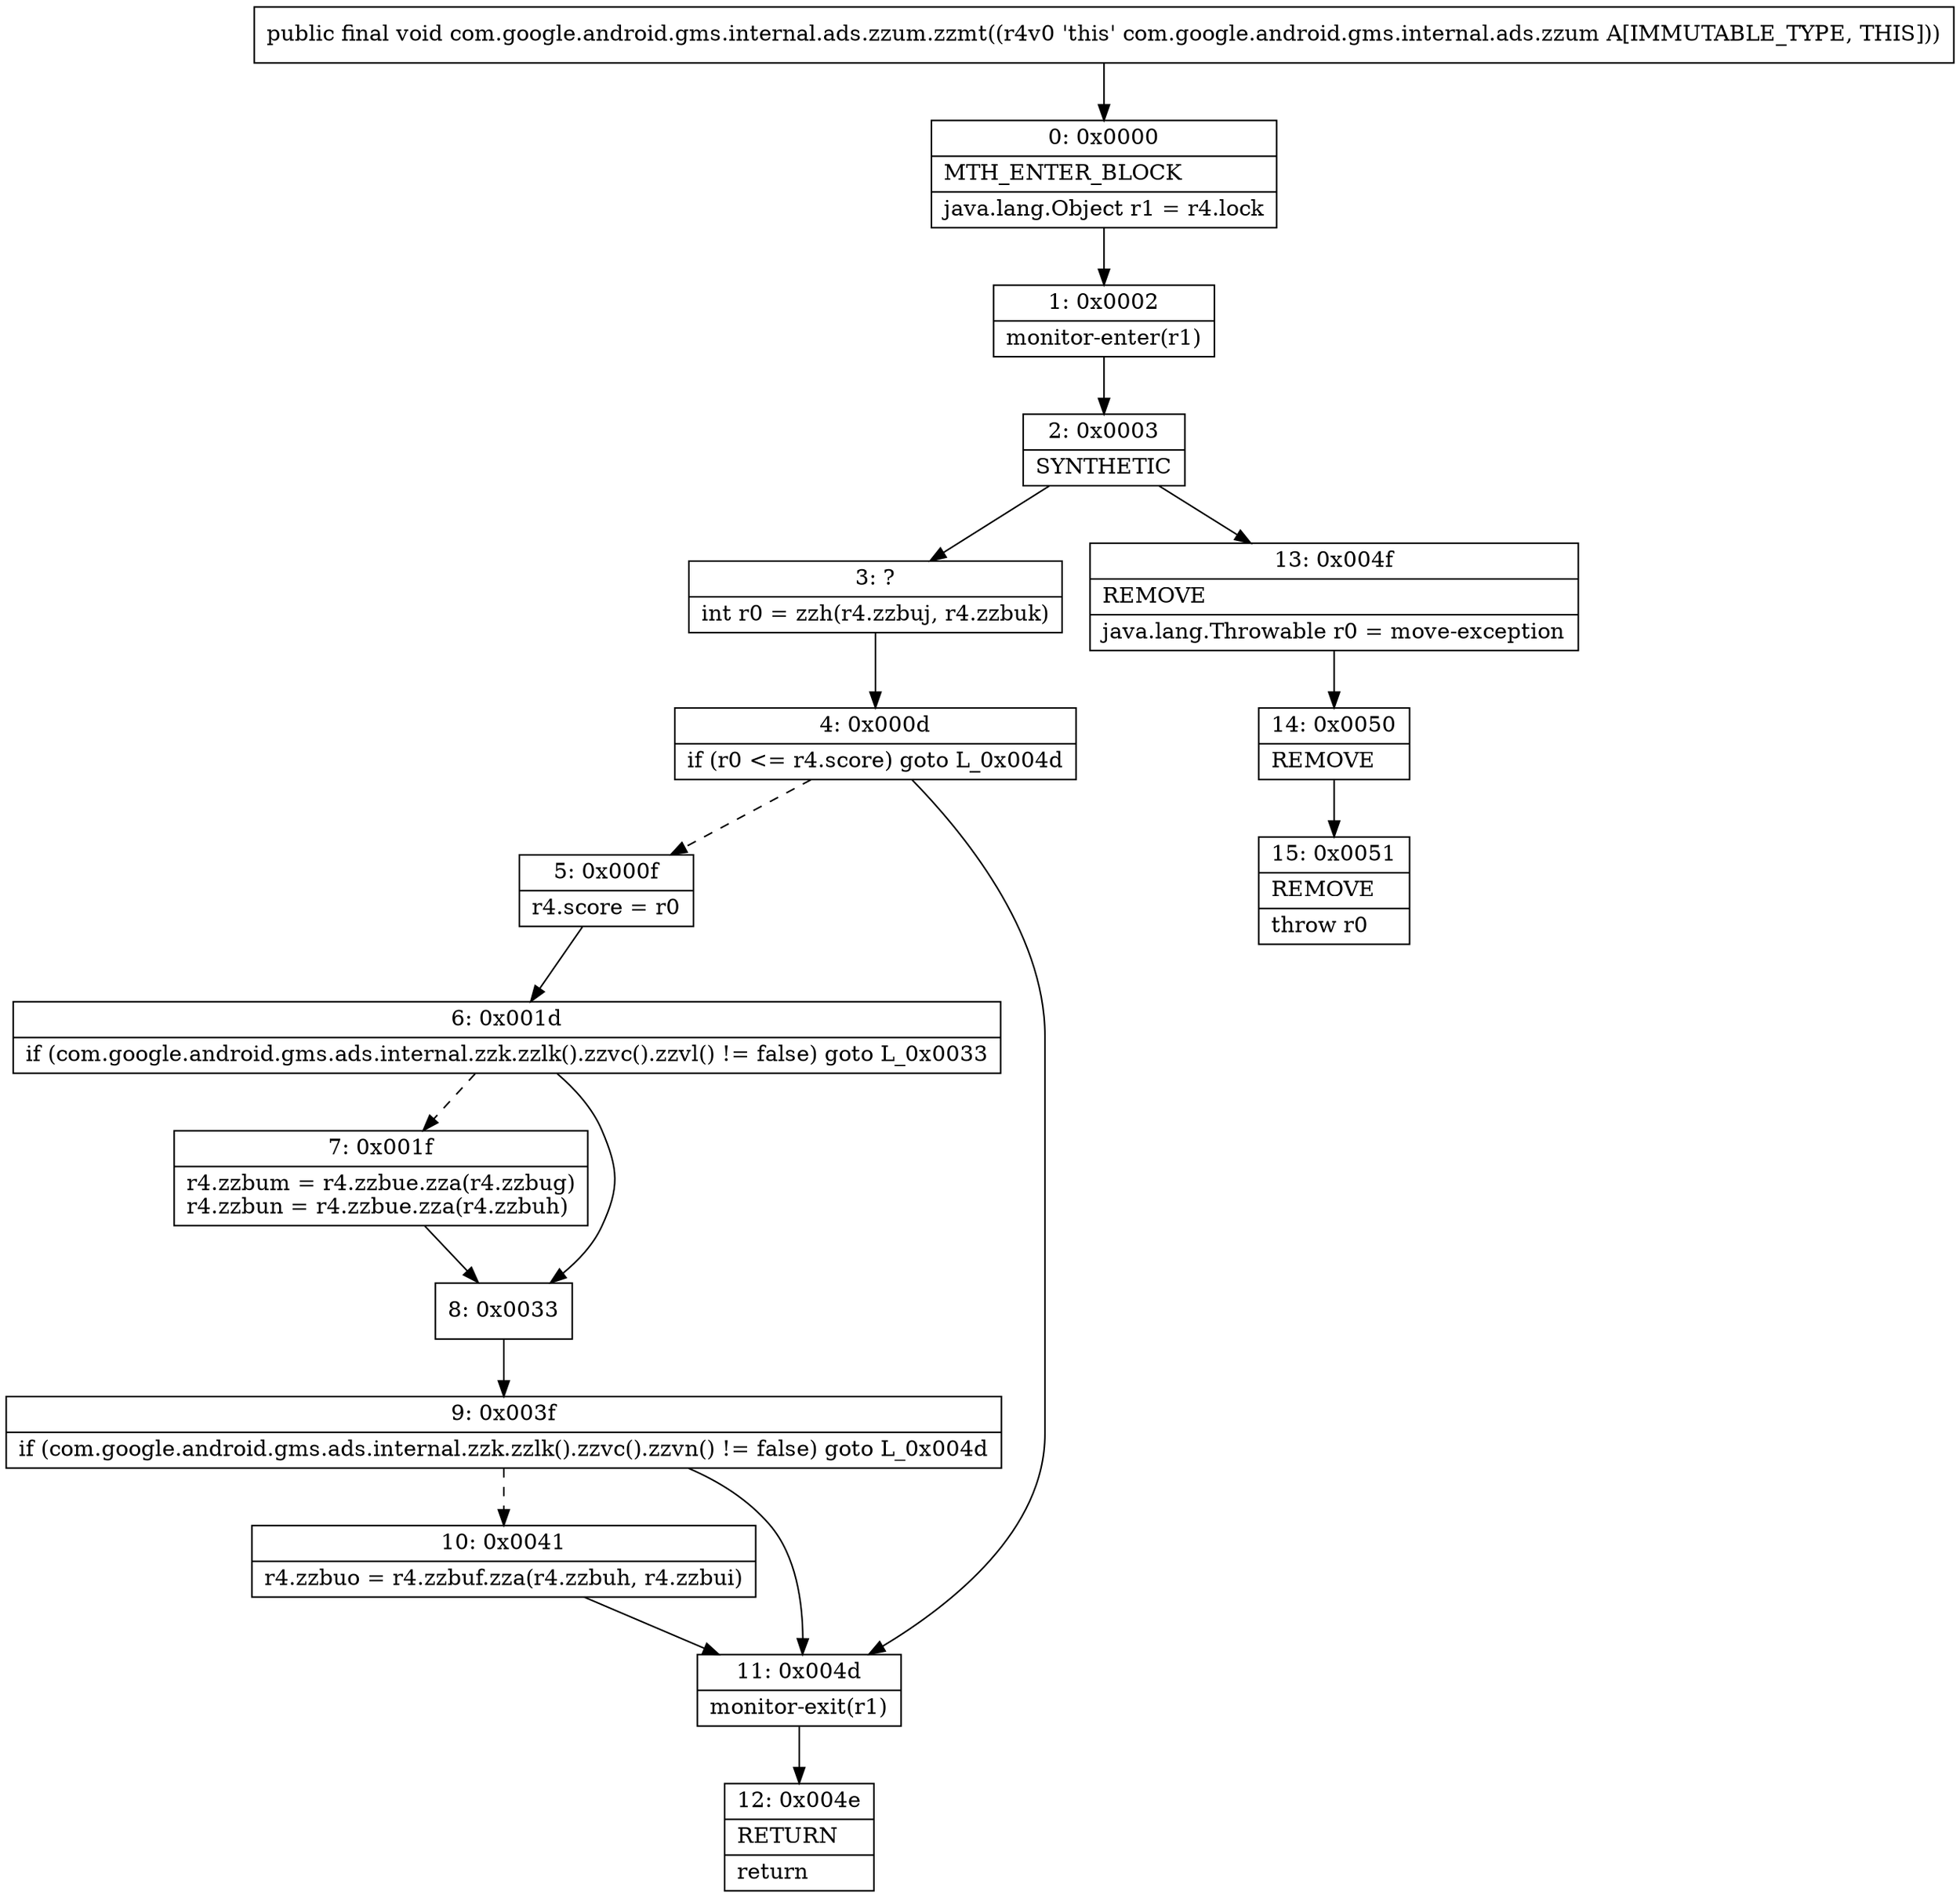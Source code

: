 digraph "CFG forcom.google.android.gms.internal.ads.zzum.zzmt()V" {
Node_0 [shape=record,label="{0\:\ 0x0000|MTH_ENTER_BLOCK\l|java.lang.Object r1 = r4.lock\l}"];
Node_1 [shape=record,label="{1\:\ 0x0002|monitor\-enter(r1)\l}"];
Node_2 [shape=record,label="{2\:\ 0x0003|SYNTHETIC\l}"];
Node_3 [shape=record,label="{3\:\ ?|int r0 = zzh(r4.zzbuj, r4.zzbuk)\l}"];
Node_4 [shape=record,label="{4\:\ 0x000d|if (r0 \<= r4.score) goto L_0x004d\l}"];
Node_5 [shape=record,label="{5\:\ 0x000f|r4.score = r0\l}"];
Node_6 [shape=record,label="{6\:\ 0x001d|if (com.google.android.gms.ads.internal.zzk.zzlk().zzvc().zzvl() != false) goto L_0x0033\l}"];
Node_7 [shape=record,label="{7\:\ 0x001f|r4.zzbum = r4.zzbue.zza(r4.zzbug)\lr4.zzbun = r4.zzbue.zza(r4.zzbuh)\l}"];
Node_8 [shape=record,label="{8\:\ 0x0033}"];
Node_9 [shape=record,label="{9\:\ 0x003f|if (com.google.android.gms.ads.internal.zzk.zzlk().zzvc().zzvn() != false) goto L_0x004d\l}"];
Node_10 [shape=record,label="{10\:\ 0x0041|r4.zzbuo = r4.zzbuf.zza(r4.zzbuh, r4.zzbui)\l}"];
Node_11 [shape=record,label="{11\:\ 0x004d|monitor\-exit(r1)\l}"];
Node_12 [shape=record,label="{12\:\ 0x004e|RETURN\l|return\l}"];
Node_13 [shape=record,label="{13\:\ 0x004f|REMOVE\l|java.lang.Throwable r0 = move\-exception\l}"];
Node_14 [shape=record,label="{14\:\ 0x0050|REMOVE\l}"];
Node_15 [shape=record,label="{15\:\ 0x0051|REMOVE\l|throw r0\l}"];
MethodNode[shape=record,label="{public final void com.google.android.gms.internal.ads.zzum.zzmt((r4v0 'this' com.google.android.gms.internal.ads.zzum A[IMMUTABLE_TYPE, THIS])) }"];
MethodNode -> Node_0;
Node_0 -> Node_1;
Node_1 -> Node_2;
Node_2 -> Node_3;
Node_2 -> Node_13;
Node_3 -> Node_4;
Node_4 -> Node_5[style=dashed];
Node_4 -> Node_11;
Node_5 -> Node_6;
Node_6 -> Node_7[style=dashed];
Node_6 -> Node_8;
Node_7 -> Node_8;
Node_8 -> Node_9;
Node_9 -> Node_10[style=dashed];
Node_9 -> Node_11;
Node_10 -> Node_11;
Node_11 -> Node_12;
Node_13 -> Node_14;
Node_14 -> Node_15;
}

